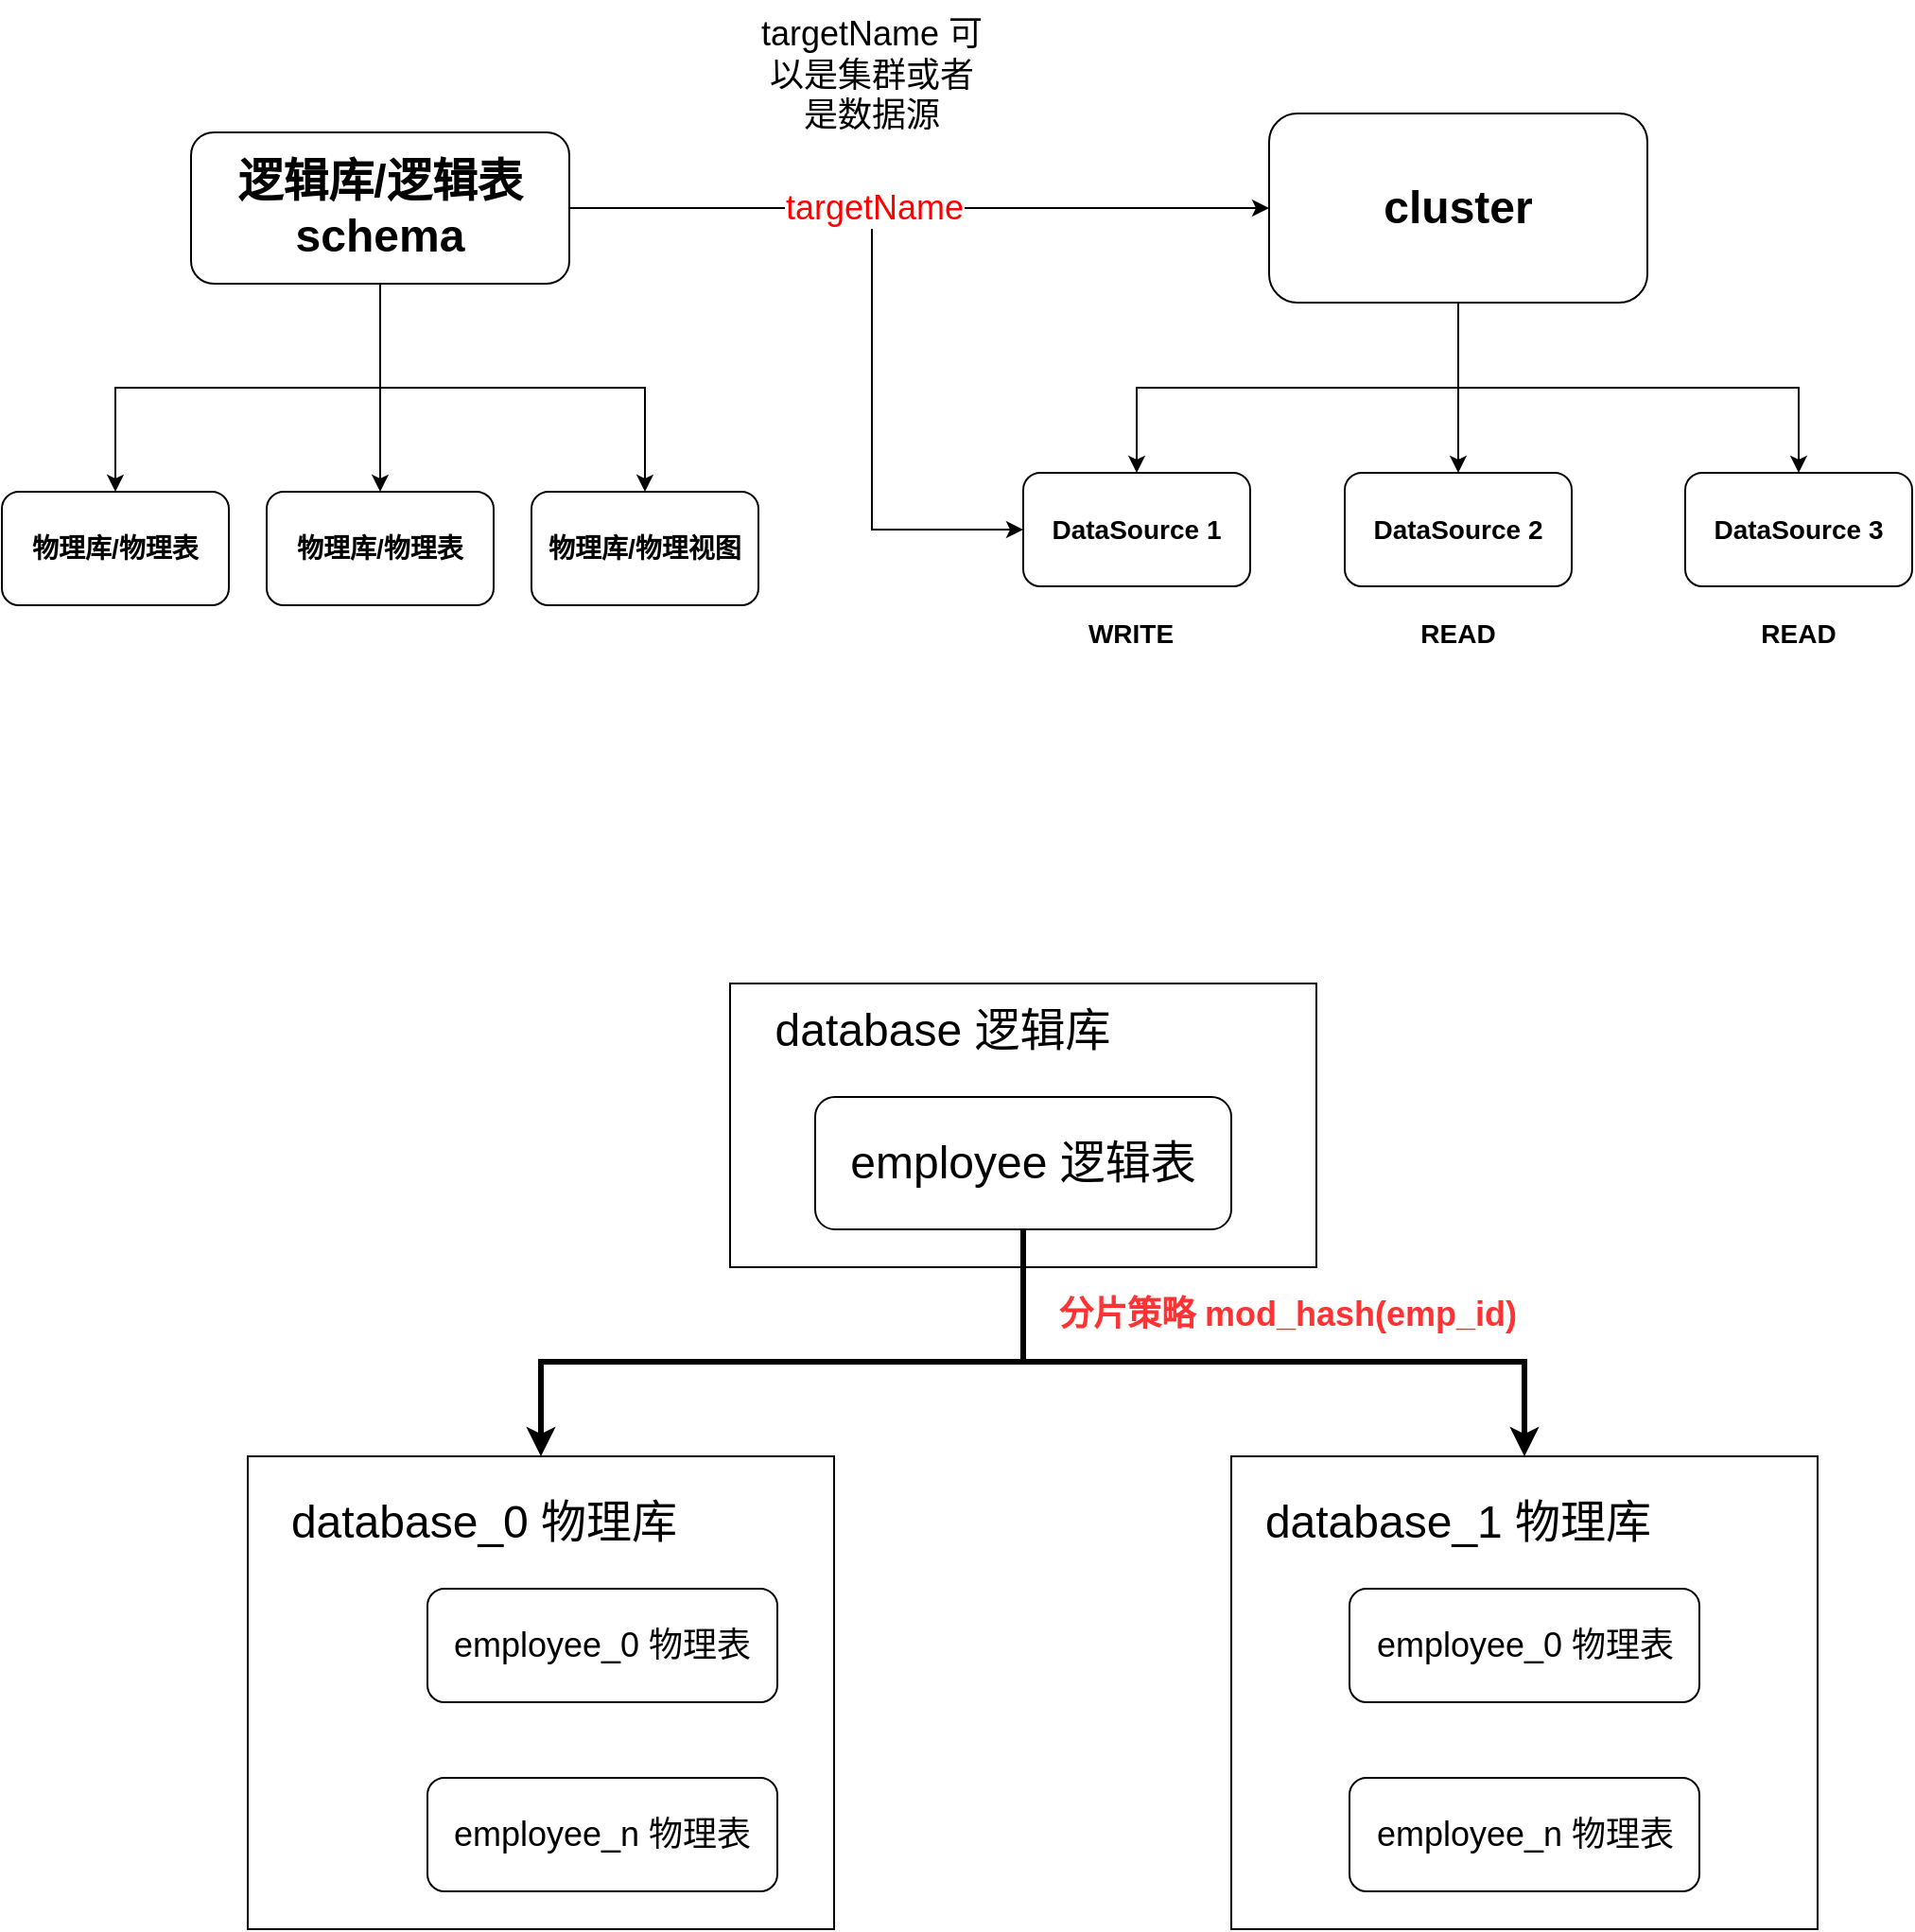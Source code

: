 <mxfile version="21.3.2" type="github">
  <diagram name="第 1 页" id="1QzWUFw5CtmPl3d1dfIm">
    <mxGraphModel dx="1434" dy="1965" grid="1" gridSize="10" guides="1" tooltips="1" connect="1" arrows="1" fold="1" page="1" pageScale="1" pageWidth="827" pageHeight="1169" math="0" shadow="0">
      <root>
        <mxCell id="0" />
        <mxCell id="1" parent="0" />
        <mxCell id="oQd-aoiGx7hZMV_shxTr-15" value="" style="rounded=0;whiteSpace=wrap;html=1;" vertex="1" parent="1">
          <mxGeometry x="585" y="180" width="310" height="150" as="geometry" />
        </mxCell>
        <mxCell id="P33m6JPaaWPSdPvU8D4i-1" value="&lt;font style=&quot;font-size: 14px;&quot;&gt;&lt;b&gt;DataSource 1&lt;/b&gt;&lt;/font&gt;" style="rounded=1;whiteSpace=wrap;html=1;" parent="1" vertex="1">
          <mxGeometry x="740" y="-90" width="120" height="60" as="geometry" />
        </mxCell>
        <mxCell id="P33m6JPaaWPSdPvU8D4i-2" value="&lt;font style=&quot;font-size: 14px;&quot;&gt;&lt;b&gt;DataSource 2&lt;/b&gt;&lt;/font&gt;" style="rounded=1;whiteSpace=wrap;html=1;" parent="1" vertex="1">
          <mxGeometry x="910" y="-90" width="120" height="60" as="geometry" />
        </mxCell>
        <mxCell id="P33m6JPaaWPSdPvU8D4i-3" value="&lt;font style=&quot;font-size: 14px;&quot;&gt;&lt;b&gt;DataSource 3&lt;/b&gt;&lt;/font&gt;" style="rounded=1;whiteSpace=wrap;html=1;" parent="1" vertex="1">
          <mxGeometry x="1090" y="-90" width="120" height="60" as="geometry" />
        </mxCell>
        <mxCell id="P33m6JPaaWPSdPvU8D4i-18" style="edgeStyle=orthogonalEdgeStyle;rounded=0;orthogonalLoop=1;jettySize=auto;html=1;entryX=0.5;entryY=0;entryDx=0;entryDy=0;exitX=0.5;exitY=1;exitDx=0;exitDy=0;" parent="1" source="P33m6JPaaWPSdPvU8D4i-4" target="P33m6JPaaWPSdPvU8D4i-1" edge="1">
          <mxGeometry relative="1" as="geometry" />
        </mxCell>
        <mxCell id="P33m6JPaaWPSdPvU8D4i-19" style="edgeStyle=orthogonalEdgeStyle;rounded=0;orthogonalLoop=1;jettySize=auto;html=1;" parent="1" source="P33m6JPaaWPSdPvU8D4i-4" target="P33m6JPaaWPSdPvU8D4i-2" edge="1">
          <mxGeometry relative="1" as="geometry" />
        </mxCell>
        <mxCell id="P33m6JPaaWPSdPvU8D4i-20" style="edgeStyle=orthogonalEdgeStyle;rounded=0;orthogonalLoop=1;jettySize=auto;html=1;exitX=0.5;exitY=1;exitDx=0;exitDy=0;" parent="1" source="P33m6JPaaWPSdPvU8D4i-4" target="P33m6JPaaWPSdPvU8D4i-3" edge="1">
          <mxGeometry relative="1" as="geometry" />
        </mxCell>
        <mxCell id="P33m6JPaaWPSdPvU8D4i-4" value="&lt;font style=&quot;font-size: 24px;&quot;&gt;&lt;b style=&quot;&quot;&gt;cluster&lt;/b&gt;&lt;/font&gt;" style="rounded=1;whiteSpace=wrap;html=1;" parent="1" vertex="1">
          <mxGeometry x="870" y="-280" width="200" height="100" as="geometry" />
        </mxCell>
        <mxCell id="P33m6JPaaWPSdPvU8D4i-5" value="&lt;b&gt;&lt;font style=&quot;font-size: 14px;&quot;&gt;WRITE&lt;/font&gt;&lt;/b&gt;" style="text;html=1;strokeColor=none;fillColor=none;align=center;verticalAlign=middle;whiteSpace=wrap;rounded=0;" parent="1" vertex="1">
          <mxGeometry x="767" y="-20" width="60" height="30" as="geometry" />
        </mxCell>
        <mxCell id="P33m6JPaaWPSdPvU8D4i-6" value="&lt;b&gt;&lt;font style=&quot;font-size: 14px;&quot;&gt;READ&lt;/font&gt;&lt;/b&gt;" style="text;html=1;strokeColor=none;fillColor=none;align=center;verticalAlign=middle;whiteSpace=wrap;rounded=0;" parent="1" vertex="1">
          <mxGeometry x="940" y="-20" width="60" height="30" as="geometry" />
        </mxCell>
        <mxCell id="P33m6JPaaWPSdPvU8D4i-7" value="&lt;b&gt;&lt;font style=&quot;font-size: 14px;&quot;&gt;READ&lt;/font&gt;&lt;/b&gt;" style="text;html=1;strokeColor=none;fillColor=none;align=center;verticalAlign=middle;whiteSpace=wrap;rounded=0;" parent="1" vertex="1">
          <mxGeometry x="1120" y="-20" width="60" height="30" as="geometry" />
        </mxCell>
        <mxCell id="P33m6JPaaWPSdPvU8D4i-14" style="edgeStyle=orthogonalEdgeStyle;rounded=0;orthogonalLoop=1;jettySize=auto;html=1;" parent="1" source="P33m6JPaaWPSdPvU8D4i-11" target="P33m6JPaaWPSdPvU8D4i-12" edge="1">
          <mxGeometry relative="1" as="geometry" />
        </mxCell>
        <mxCell id="P33m6JPaaWPSdPvU8D4i-15" style="edgeStyle=orthogonalEdgeStyle;rounded=0;orthogonalLoop=1;jettySize=auto;html=1;" parent="1" source="P33m6JPaaWPSdPvU8D4i-11" target="P33m6JPaaWPSdPvU8D4i-13" edge="1">
          <mxGeometry relative="1" as="geometry" />
        </mxCell>
        <mxCell id="P33m6JPaaWPSdPvU8D4i-21" style="edgeStyle=orthogonalEdgeStyle;rounded=0;orthogonalLoop=1;jettySize=auto;html=1;entryX=0;entryY=0.5;entryDx=0;entryDy=0;" parent="1" source="P33m6JPaaWPSdPvU8D4i-11" target="P33m6JPaaWPSdPvU8D4i-4" edge="1">
          <mxGeometry relative="1" as="geometry" />
        </mxCell>
        <mxCell id="P33m6JPaaWPSdPvU8D4i-22" style="edgeStyle=orthogonalEdgeStyle;rounded=0;orthogonalLoop=1;jettySize=auto;html=1;entryX=0;entryY=0.5;entryDx=0;entryDy=0;" parent="1" source="P33m6JPaaWPSdPvU8D4i-11" target="P33m6JPaaWPSdPvU8D4i-1" edge="1">
          <mxGeometry relative="1" as="geometry">
            <Array as="points">
              <mxPoint x="660" y="-230" />
              <mxPoint x="660" y="-60" />
            </Array>
          </mxGeometry>
        </mxCell>
        <mxCell id="P33m6JPaaWPSdPvU8D4i-23" value="&lt;font color=&quot;#ff0000&quot; style=&quot;font-size: 18px;&quot;&gt;targetName&lt;/font&gt;" style="edgeLabel;html=1;align=center;verticalAlign=middle;resizable=0;points=[];" parent="P33m6JPaaWPSdPvU8D4i-22" vertex="1" connectable="0">
          <mxGeometry x="-0.457" y="1" relative="1" as="geometry">
            <mxPoint x="49" y="1" as="offset" />
          </mxGeometry>
        </mxCell>
        <mxCell id="P33m6JPaaWPSdPvU8D4i-26" style="edgeStyle=orthogonalEdgeStyle;rounded=0;orthogonalLoop=1;jettySize=auto;html=1;" parent="1" source="P33m6JPaaWPSdPvU8D4i-11" target="P33m6JPaaWPSdPvU8D4i-25" edge="1">
          <mxGeometry relative="1" as="geometry" />
        </mxCell>
        <mxCell id="P33m6JPaaWPSdPvU8D4i-11" value="&lt;font style=&quot;font-size: 24px;&quot;&gt;&lt;b&gt;逻辑库/逻辑表&lt;br&gt;schema&lt;br&gt;&lt;/b&gt;&lt;/font&gt;" style="rounded=1;whiteSpace=wrap;html=1;" parent="1" vertex="1">
          <mxGeometry x="300" y="-270" width="200" height="80" as="geometry" />
        </mxCell>
        <mxCell id="P33m6JPaaWPSdPvU8D4i-12" value="&lt;font style=&quot;font-size: 14px;&quot;&gt;&lt;b&gt;物理库/物理表&lt;/b&gt;&lt;/font&gt;" style="rounded=1;whiteSpace=wrap;html=1;" parent="1" vertex="1">
          <mxGeometry x="200" y="-80" width="120" height="60" as="geometry" />
        </mxCell>
        <mxCell id="P33m6JPaaWPSdPvU8D4i-13" value="&lt;span style=&quot;font-size: 14px;&quot;&gt;&lt;b&gt;物理库/物理视图&lt;/b&gt;&lt;/span&gt;" style="rounded=1;whiteSpace=wrap;html=1;" parent="1" vertex="1">
          <mxGeometry x="480" y="-80" width="120" height="60" as="geometry" />
        </mxCell>
        <mxCell id="P33m6JPaaWPSdPvU8D4i-24" value="&lt;font style=&quot;font-size: 18px;&quot;&gt;targetName 可以是集群或者是数据源&lt;/font&gt;" style="text;html=1;strokeColor=none;fillColor=none;align=center;verticalAlign=middle;whiteSpace=wrap;rounded=0;" parent="1" vertex="1">
          <mxGeometry x="600" y="-340" width="120" height="80" as="geometry" />
        </mxCell>
        <mxCell id="P33m6JPaaWPSdPvU8D4i-25" value="&lt;font style=&quot;font-size: 14px;&quot;&gt;&lt;b&gt;物理库/物理表&lt;/b&gt;&lt;/font&gt;" style="rounded=1;whiteSpace=wrap;html=1;" parent="1" vertex="1">
          <mxGeometry x="340" y="-80" width="120" height="60" as="geometry" />
        </mxCell>
        <mxCell id="oQd-aoiGx7hZMV_shxTr-10" style="edgeStyle=orthogonalEdgeStyle;rounded=0;orthogonalLoop=1;jettySize=auto;html=1;exitX=0.5;exitY=1;exitDx=0;exitDy=0;strokeWidth=3;" edge="1" parent="1" source="oQd-aoiGx7hZMV_shxTr-1" target="oQd-aoiGx7hZMV_shxTr-2">
          <mxGeometry relative="1" as="geometry">
            <Array as="points">
              <mxPoint x="740" y="380" />
              <mxPoint x="485" y="380" />
            </Array>
          </mxGeometry>
        </mxCell>
        <mxCell id="oQd-aoiGx7hZMV_shxTr-11" style="edgeStyle=orthogonalEdgeStyle;rounded=0;orthogonalLoop=1;jettySize=auto;html=1;exitX=0.5;exitY=1;exitDx=0;exitDy=0;strokeWidth=3;" edge="1" parent="1" source="oQd-aoiGx7hZMV_shxTr-1" target="oQd-aoiGx7hZMV_shxTr-6">
          <mxGeometry relative="1" as="geometry">
            <Array as="points">
              <mxPoint x="740" y="380" />
              <mxPoint x="1005" y="380" />
            </Array>
          </mxGeometry>
        </mxCell>
        <mxCell id="oQd-aoiGx7hZMV_shxTr-1" value="&lt;font style=&quot;font-size: 24px;&quot;&gt;employee 逻辑表&lt;/font&gt;" style="rounded=1;whiteSpace=wrap;html=1;" vertex="1" parent="1">
          <mxGeometry x="630" y="240" width="220" height="70" as="geometry" />
        </mxCell>
        <mxCell id="oQd-aoiGx7hZMV_shxTr-2" value="" style="rounded=0;whiteSpace=wrap;html=1;" vertex="1" parent="1">
          <mxGeometry x="330" y="430" width="310" height="250" as="geometry" />
        </mxCell>
        <mxCell id="oQd-aoiGx7hZMV_shxTr-3" value="&lt;font style=&quot;font-size: 24px;&quot;&gt;database_0 物理库&lt;/font&gt;" style="text;html=1;strokeColor=none;fillColor=none;align=center;verticalAlign=middle;whiteSpace=wrap;rounded=0;" vertex="1" parent="1">
          <mxGeometry x="350" y="450" width="210" height="30" as="geometry" />
        </mxCell>
        <mxCell id="oQd-aoiGx7hZMV_shxTr-4" value="&lt;font style=&quot;font-size: 18px;&quot;&gt;employee_0 物理表&lt;/font&gt;" style="rounded=1;whiteSpace=wrap;html=1;" vertex="1" parent="1">
          <mxGeometry x="425" y="500" width="185" height="60" as="geometry" />
        </mxCell>
        <mxCell id="oQd-aoiGx7hZMV_shxTr-5" value="&lt;font style=&quot;font-size: 18px;&quot;&gt;employee_n 物理表&lt;/font&gt;" style="rounded=1;whiteSpace=wrap;html=1;" vertex="1" parent="1">
          <mxGeometry x="425" y="600" width="185" height="60" as="geometry" />
        </mxCell>
        <mxCell id="oQd-aoiGx7hZMV_shxTr-6" value="" style="rounded=0;whiteSpace=wrap;html=1;" vertex="1" parent="1">
          <mxGeometry x="850" y="430" width="310" height="250" as="geometry" />
        </mxCell>
        <mxCell id="oQd-aoiGx7hZMV_shxTr-7" value="&lt;font style=&quot;font-size: 24px;&quot;&gt;database_1 物理库&lt;/font&gt;" style="text;html=1;strokeColor=none;fillColor=none;align=center;verticalAlign=middle;whiteSpace=wrap;rounded=0;" vertex="1" parent="1">
          <mxGeometry x="860" y="450" width="220" height="30" as="geometry" />
        </mxCell>
        <mxCell id="oQd-aoiGx7hZMV_shxTr-12" value="&lt;b&gt;&lt;font style=&quot;font-size: 18px;&quot; color=&quot;#ff3333&quot;&gt;分片策略 mod_hash(emp_id)&lt;/font&gt;&lt;/b&gt;" style="text;html=1;strokeColor=none;fillColor=none;align=center;verticalAlign=middle;whiteSpace=wrap;rounded=0;" vertex="1" parent="1">
          <mxGeometry x="740" y="340" width="280" height="30" as="geometry" />
        </mxCell>
        <mxCell id="oQd-aoiGx7hZMV_shxTr-13" value="&lt;font style=&quot;font-size: 18px;&quot;&gt;employee_0 物理表&lt;/font&gt;" style="rounded=1;whiteSpace=wrap;html=1;" vertex="1" parent="1">
          <mxGeometry x="912.5" y="500" width="185" height="60" as="geometry" />
        </mxCell>
        <mxCell id="oQd-aoiGx7hZMV_shxTr-14" value="&lt;font style=&quot;font-size: 18px;&quot;&gt;employee_n 物理表&lt;/font&gt;" style="rounded=1;whiteSpace=wrap;html=1;" vertex="1" parent="1">
          <mxGeometry x="912.5" y="600" width="185" height="60" as="geometry" />
        </mxCell>
        <mxCell id="oQd-aoiGx7hZMV_shxTr-16" value="&lt;font style=&quot;font-size: 24px;&quot;&gt;database 逻辑库&lt;/font&gt;" style="text;html=1;strokeColor=none;fillColor=none;align=center;verticalAlign=middle;whiteSpace=wrap;rounded=0;" vertex="1" parent="1">
          <mxGeometry x="600" y="190" width="195" height="30" as="geometry" />
        </mxCell>
      </root>
    </mxGraphModel>
  </diagram>
</mxfile>
